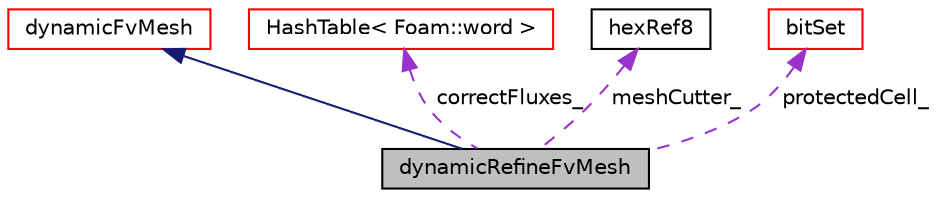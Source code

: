 digraph "dynamicRefineFvMesh"
{
  bgcolor="transparent";
  edge [fontname="Helvetica",fontsize="10",labelfontname="Helvetica",labelfontsize="10"];
  node [fontname="Helvetica",fontsize="10",shape=record];
  Node1 [label="dynamicRefineFvMesh",height=0.2,width=0.4,color="black", fillcolor="grey75", style="filled" fontcolor="black"];
  Node2 -> Node1 [dir="back",color="midnightblue",fontsize="10",style="solid",fontname="Helvetica"];
  Node2 [label="dynamicFvMesh",height=0.2,width=0.4,color="red",URL="$classFoam_1_1dynamicFvMesh.html",tooltip="Abstract base class for geometry and/or topology changing fvMesh. "];
  Node3 -> Node1 [dir="back",color="darkorchid3",fontsize="10",style="dashed",label=" correctFluxes_" ,fontname="Helvetica"];
  Node3 [label="HashTable\< Foam::word \>",height=0.2,width=0.4,color="red",URL="$classFoam_1_1HashTable.html"];
  Node4 -> Node1 [dir="back",color="darkorchid3",fontsize="10",style="dashed",label=" meshCutter_" ,fontname="Helvetica"];
  Node4 [label="hexRef8",height=0.2,width=0.4,color="black",URL="$classFoam_1_1hexRef8.html",tooltip="Refinement of (split) hexes using polyTopoChange. "];
  Node5 -> Node1 [dir="back",color="darkorchid3",fontsize="10",style="dashed",label=" protectedCell_" ,fontname="Helvetica"];
  Node5 [label="bitSet",height=0.2,width=0.4,color="red",URL="$classFoam_1_1bitSet.html",tooltip="A bitSet stores bits (elements with only two states) in packed internal format and supports a variety..."];
}
